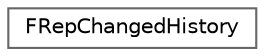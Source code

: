 digraph "Graphical Class Hierarchy"
{
 // INTERACTIVE_SVG=YES
 // LATEX_PDF_SIZE
  bgcolor="transparent";
  edge [fontname=Helvetica,fontsize=10,labelfontname=Helvetica,labelfontsize=10];
  node [fontname=Helvetica,fontsize=10,shape=box,height=0.2,width=0.4];
  rankdir="LR";
  Node0 [id="Node000000",label="FRepChangedHistory",height=0.2,width=0.4,color="grey40", fillcolor="white", style="filled",URL="$d7/d61/classFRepChangedHistory.html",tooltip="Represents a single changelist, tracking changed properties."];
}
